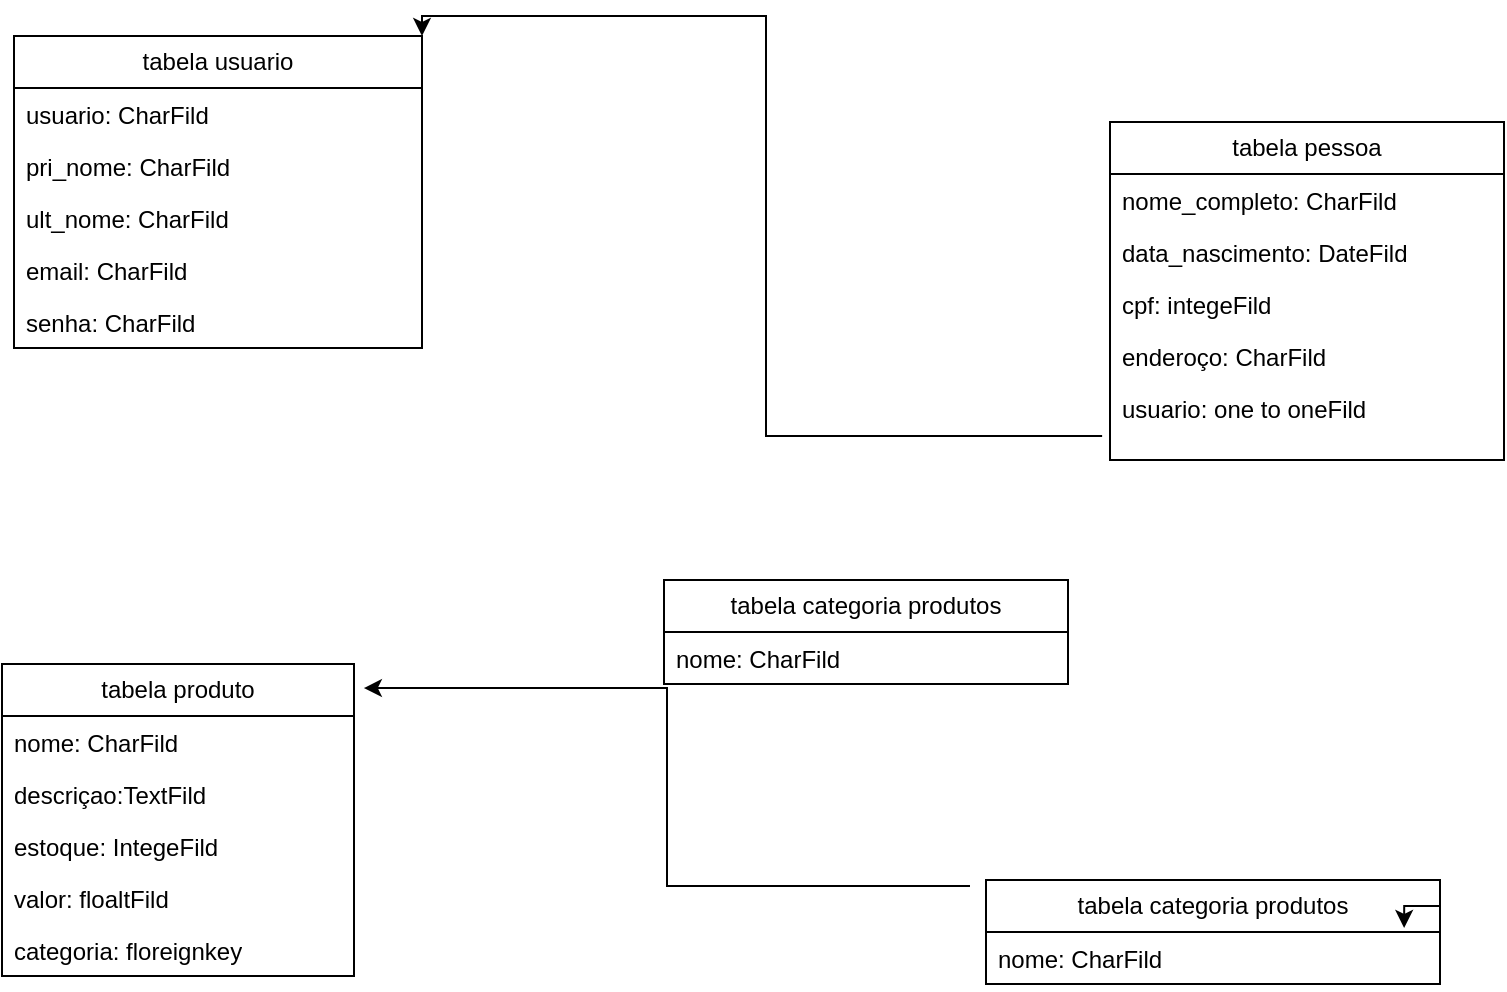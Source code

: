 <mxfile version="24.3.1" type="device">
  <diagram name="Página-1" id="f1Uw9RX247ivMhUyow-y">
    <mxGraphModel dx="1386" dy="1920" grid="0" gridSize="10" guides="1" tooltips="1" connect="1" arrows="1" fold="1" page="1" pageScale="1" pageWidth="827" pageHeight="1169" math="0" shadow="0">
      <root>
        <mxCell id="0" />
        <mxCell id="1" parent="0" />
        <mxCell id="hzu81k8hPF8XKi1bamDi-6" value="tabela usuario" style="swimlane;fontStyle=0;childLayout=stackLayout;horizontal=1;startSize=26;fillColor=none;horizontalStack=0;resizeParent=1;resizeParentMax=0;resizeLast=0;collapsible=1;marginBottom=0;whiteSpace=wrap;html=1;" vertex="1" parent="1">
          <mxGeometry x="17" y="-849" width="204" height="156" as="geometry">
            <mxRectangle x="17" y="-849" width="110" height="26" as="alternateBounds" />
          </mxGeometry>
        </mxCell>
        <mxCell id="hzu81k8hPF8XKi1bamDi-7" value="usuario: CharFild" style="text;strokeColor=none;fillColor=none;align=left;verticalAlign=top;spacingLeft=4;spacingRight=4;overflow=hidden;rotatable=0;points=[[0,0.5],[1,0.5]];portConstraint=eastwest;whiteSpace=wrap;html=1;" vertex="1" parent="hzu81k8hPF8XKi1bamDi-6">
          <mxGeometry y="26" width="204" height="26" as="geometry" />
        </mxCell>
        <mxCell id="hzu81k8hPF8XKi1bamDi-8" value="pri_nome: CharFild" style="text;strokeColor=none;fillColor=none;align=left;verticalAlign=top;spacingLeft=4;spacingRight=4;overflow=hidden;rotatable=0;points=[[0,0.5],[1,0.5]];portConstraint=eastwest;whiteSpace=wrap;html=1;" vertex="1" parent="hzu81k8hPF8XKi1bamDi-6">
          <mxGeometry y="52" width="204" height="26" as="geometry" />
        </mxCell>
        <mxCell id="hzu81k8hPF8XKi1bamDi-9" value="ult_nome: CharFild" style="text;strokeColor=none;fillColor=none;align=left;verticalAlign=top;spacingLeft=4;spacingRight=4;overflow=hidden;rotatable=0;points=[[0,0.5],[1,0.5]];portConstraint=eastwest;whiteSpace=wrap;html=1;" vertex="1" parent="hzu81k8hPF8XKi1bamDi-6">
          <mxGeometry y="78" width="204" height="26" as="geometry" />
        </mxCell>
        <mxCell id="hzu81k8hPF8XKi1bamDi-20" value="email: CharFild" style="text;strokeColor=none;fillColor=none;align=left;verticalAlign=top;spacingLeft=4;spacingRight=4;overflow=hidden;rotatable=0;points=[[0,0.5],[1,0.5]];portConstraint=eastwest;whiteSpace=wrap;html=1;" vertex="1" parent="hzu81k8hPF8XKi1bamDi-6">
          <mxGeometry y="104" width="204" height="26" as="geometry" />
        </mxCell>
        <mxCell id="hzu81k8hPF8XKi1bamDi-21" value="senha: CharFild" style="text;strokeColor=none;fillColor=none;align=left;verticalAlign=top;spacingLeft=4;spacingRight=4;overflow=hidden;rotatable=0;points=[[0,0.5],[1,0.5]];portConstraint=eastwest;whiteSpace=wrap;html=1;" vertex="1" parent="hzu81k8hPF8XKi1bamDi-6">
          <mxGeometry y="130" width="204" height="26" as="geometry" />
        </mxCell>
        <mxCell id="hzu81k8hPF8XKi1bamDi-15" value="tabela pessoa" style="swimlane;fontStyle=0;childLayout=stackLayout;horizontal=1;startSize=26;fillColor=none;horizontalStack=0;resizeParent=1;resizeParentMax=0;resizeLast=0;collapsible=1;marginBottom=0;whiteSpace=wrap;html=1;" vertex="1" parent="1">
          <mxGeometry x="565" y="-806" width="197" height="169" as="geometry">
            <mxRectangle x="374" y="-837" width="110" height="26" as="alternateBounds" />
          </mxGeometry>
        </mxCell>
        <mxCell id="hzu81k8hPF8XKi1bamDi-16" value="nome_completo: CharFild" style="text;strokeColor=none;fillColor=none;align=left;verticalAlign=top;spacingLeft=4;spacingRight=4;overflow=hidden;rotatable=0;points=[[0,0.5],[1,0.5]];portConstraint=eastwest;whiteSpace=wrap;html=1;" vertex="1" parent="hzu81k8hPF8XKi1bamDi-15">
          <mxGeometry y="26" width="197" height="26" as="geometry" />
        </mxCell>
        <mxCell id="hzu81k8hPF8XKi1bamDi-17" value="data_nascimento: DateFild" style="text;strokeColor=none;fillColor=none;align=left;verticalAlign=top;spacingLeft=4;spacingRight=4;overflow=hidden;rotatable=0;points=[[0,0.5],[1,0.5]];portConstraint=eastwest;whiteSpace=wrap;html=1;" vertex="1" parent="hzu81k8hPF8XKi1bamDi-15">
          <mxGeometry y="52" width="197" height="26" as="geometry" />
        </mxCell>
        <mxCell id="hzu81k8hPF8XKi1bamDi-18" value="cpf: integeFild" style="text;strokeColor=none;fillColor=none;align=left;verticalAlign=top;spacingLeft=4;spacingRight=4;overflow=hidden;rotatable=0;points=[[0,0.5],[1,0.5]];portConstraint=eastwest;whiteSpace=wrap;html=1;" vertex="1" parent="hzu81k8hPF8XKi1bamDi-15">
          <mxGeometry y="78" width="197" height="26" as="geometry" />
        </mxCell>
        <mxCell id="hzu81k8hPF8XKi1bamDi-22" value="enderoço: CharFild" style="text;strokeColor=none;fillColor=none;align=left;verticalAlign=top;spacingLeft=4;spacingRight=4;overflow=hidden;rotatable=0;points=[[0,0.5],[1,0.5]];portConstraint=eastwest;whiteSpace=wrap;html=1;" vertex="1" parent="hzu81k8hPF8XKi1bamDi-15">
          <mxGeometry y="104" width="197" height="26" as="geometry" />
        </mxCell>
        <mxCell id="hzu81k8hPF8XKi1bamDi-23" value="usuario: one to oneFild" style="text;strokeColor=none;fillColor=none;align=left;verticalAlign=top;spacingLeft=4;spacingRight=4;overflow=hidden;rotatable=0;points=[[0,0.5],[1,0.5]];portConstraint=eastwest;whiteSpace=wrap;html=1;" vertex="1" parent="hzu81k8hPF8XKi1bamDi-15">
          <mxGeometry y="130" width="197" height="39" as="geometry" />
        </mxCell>
        <mxCell id="hzu81k8hPF8XKi1bamDi-24" value="tabela produto" style="swimlane;fontStyle=0;childLayout=stackLayout;horizontal=1;startSize=26;fillColor=none;horizontalStack=0;resizeParent=1;resizeParentMax=0;resizeLast=0;collapsible=1;marginBottom=0;whiteSpace=wrap;html=1;" vertex="1" parent="1">
          <mxGeometry x="11" y="-535" width="176" height="156" as="geometry">
            <mxRectangle x="11" y="-535" width="234" height="59" as="alternateBounds" />
          </mxGeometry>
        </mxCell>
        <mxCell id="hzu81k8hPF8XKi1bamDi-25" value="nome: CharFild" style="text;strokeColor=none;fillColor=none;align=left;verticalAlign=top;spacingLeft=4;spacingRight=4;overflow=hidden;rotatable=0;points=[[0,0.5],[1,0.5]];portConstraint=eastwest;whiteSpace=wrap;html=1;" vertex="1" parent="hzu81k8hPF8XKi1bamDi-24">
          <mxGeometry y="26" width="176" height="26" as="geometry" />
        </mxCell>
        <mxCell id="hzu81k8hPF8XKi1bamDi-26" value="descriçao:TextFild" style="text;strokeColor=none;fillColor=none;align=left;verticalAlign=top;spacingLeft=4;spacingRight=4;overflow=hidden;rotatable=0;points=[[0,0.5],[1,0.5]];portConstraint=eastwest;whiteSpace=wrap;html=1;" vertex="1" parent="hzu81k8hPF8XKi1bamDi-24">
          <mxGeometry y="52" width="176" height="26" as="geometry" />
        </mxCell>
        <mxCell id="hzu81k8hPF8XKi1bamDi-27" value="estoque: IntegeFild" style="text;strokeColor=none;fillColor=none;align=left;verticalAlign=top;spacingLeft=4;spacingRight=4;overflow=hidden;rotatable=0;points=[[0,0.5],[1,0.5]];portConstraint=eastwest;whiteSpace=wrap;html=1;" vertex="1" parent="hzu81k8hPF8XKi1bamDi-24">
          <mxGeometry y="78" width="176" height="26" as="geometry" />
        </mxCell>
        <mxCell id="hzu81k8hPF8XKi1bamDi-28" value="valor: floaltFild" style="text;strokeColor=none;fillColor=none;align=left;verticalAlign=top;spacingLeft=4;spacingRight=4;overflow=hidden;rotatable=0;points=[[0,0.5],[1,0.5]];portConstraint=eastwest;whiteSpace=wrap;html=1;" vertex="1" parent="hzu81k8hPF8XKi1bamDi-24">
          <mxGeometry y="104" width="176" height="26" as="geometry" />
        </mxCell>
        <mxCell id="hzu81k8hPF8XKi1bamDi-29" value="categoria: floreignkey" style="text;strokeColor=none;fillColor=none;align=left;verticalAlign=top;spacingLeft=4;spacingRight=4;overflow=hidden;rotatable=0;points=[[0,0.5],[1,0.5]];portConstraint=eastwest;whiteSpace=wrap;html=1;" vertex="1" parent="hzu81k8hPF8XKi1bamDi-24">
          <mxGeometry y="130" width="176" height="26" as="geometry" />
        </mxCell>
        <mxCell id="hzu81k8hPF8XKi1bamDi-30" value="tabela categoria produtos" style="swimlane;fontStyle=0;childLayout=stackLayout;horizontal=1;startSize=26;fillColor=none;horizontalStack=0;resizeParent=1;resizeParentMax=0;resizeLast=0;collapsible=1;marginBottom=0;whiteSpace=wrap;html=1;" vertex="1" parent="1">
          <mxGeometry x="342" y="-577" width="202" height="52" as="geometry">
            <mxRectangle x="440" y="-542" width="226" height="27" as="alternateBounds" />
          </mxGeometry>
        </mxCell>
        <mxCell id="hzu81k8hPF8XKi1bamDi-31" value="nome: CharFild" style="text;strokeColor=none;fillColor=none;align=left;verticalAlign=top;spacingLeft=4;spacingRight=4;overflow=hidden;rotatable=0;points=[[0,0.5],[1,0.5]];portConstraint=eastwest;whiteSpace=wrap;html=1;" vertex="1" parent="hzu81k8hPF8XKi1bamDi-30">
          <mxGeometry y="26" width="202" height="26" as="geometry" />
        </mxCell>
        <mxCell id="hzu81k8hPF8XKi1bamDi-34" value="tabela categoria produtos" style="swimlane;fontStyle=0;childLayout=stackLayout;horizontal=1;startSize=26;fillColor=none;horizontalStack=0;resizeParent=1;resizeParentMax=0;resizeLast=0;collapsible=1;marginBottom=0;whiteSpace=wrap;html=1;" vertex="1" parent="1">
          <mxGeometry x="503" y="-427" width="227" height="52" as="geometry" />
        </mxCell>
        <mxCell id="hzu81k8hPF8XKi1bamDi-35" value="nome: CharFild" style="text;strokeColor=none;fillColor=none;align=left;verticalAlign=top;spacingLeft=4;spacingRight=4;overflow=hidden;rotatable=0;points=[[0,0.5],[1,0.5]];portConstraint=eastwest;whiteSpace=wrap;html=1;" vertex="1" parent="hzu81k8hPF8XKi1bamDi-34">
          <mxGeometry y="26" width="227" height="26" as="geometry" />
        </mxCell>
        <mxCell id="hzu81k8hPF8XKi1bamDi-38" style="edgeStyle=orthogonalEdgeStyle;rounded=0;orthogonalLoop=1;jettySize=auto;html=1;exitX=1;exitY=0.25;exitDx=0;exitDy=0;entryX=0.921;entryY=-0.077;entryDx=0;entryDy=0;entryPerimeter=0;" edge="1" parent="hzu81k8hPF8XKi1bamDi-34" source="hzu81k8hPF8XKi1bamDi-34" target="hzu81k8hPF8XKi1bamDi-35">
          <mxGeometry relative="1" as="geometry" />
        </mxCell>
        <mxCell id="hzu81k8hPF8XKi1bamDi-42" value="" style="endArrow=classic;html=1;rounded=0;entryX=1;entryY=0;entryDx=0;entryDy=0;exitX=-0.02;exitY=0.692;exitDx=0;exitDy=0;exitPerimeter=0;edgeStyle=orthogonalEdgeStyle;" edge="1" parent="1" source="hzu81k8hPF8XKi1bamDi-23" target="hzu81k8hPF8XKi1bamDi-6">
          <mxGeometry width="50" height="50" relative="1" as="geometry">
            <mxPoint x="341" y="-665" as="sourcePoint" />
            <mxPoint x="391" y="-715" as="targetPoint" />
          </mxGeometry>
        </mxCell>
        <mxCell id="hzu81k8hPF8XKi1bamDi-43" value="" style="endArrow=classic;html=1;rounded=0;entryX=1.028;entryY=0.077;entryDx=0;entryDy=0;entryPerimeter=0;edgeStyle=elbowEdgeStyle;" edge="1" parent="1" target="hzu81k8hPF8XKi1bamDi-24">
          <mxGeometry width="50" height="50" relative="1" as="geometry">
            <mxPoint x="495" y="-424" as="sourcePoint" />
            <mxPoint x="439" y="-503" as="targetPoint" />
          </mxGeometry>
        </mxCell>
      </root>
    </mxGraphModel>
  </diagram>
</mxfile>
